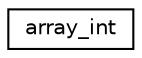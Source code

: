 digraph "Graphical Class Hierarchy"
{
 // INTERACTIVE_SVG=YES
 // LATEX_PDF_SIZE
  edge [fontname="Helvetica",fontsize="10",labelfontname="Helvetica",labelfontsize="10"];
  node [fontname="Helvetica",fontsize="10",shape=record];
  rankdir="LR";
  Node0 [label="array_int",height=0.2,width=0.4,color="black", fillcolor="white", style="filled",URL="$de/deb/structarray__int.html",tooltip=" "];
}
